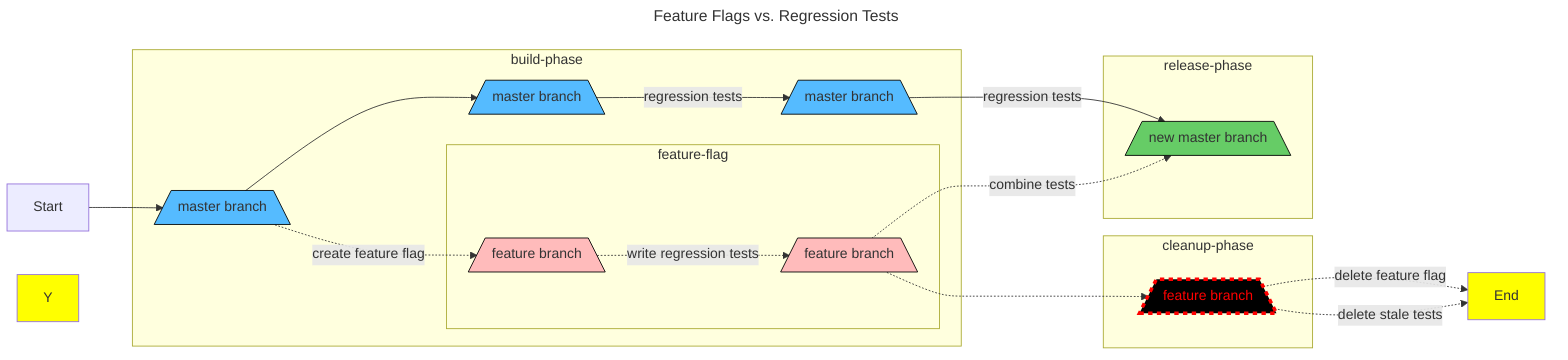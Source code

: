 ---
title: Feature Flags vs. Regression Tests
---

flowchart LR

%% Each phase is less than three lines of code to promote small batches.
%% Larger code blocks mean smaller batches are called for, excluding classes.

    X[Start]-->A[/master branch\]

    subgraph build-phase
    A[/master branch\]-->AB[/master branch\]

    %% Begin top line build phase
    AB[/master branch\]--regression tests-->B[/master branch\]

    %% Feature branch is forked from master
    A[/master branch\]-.create feature flag.->C[/feature branch\]

    %% Feature developement begins behind flag
    subgraph feature-flag
    C[/feature branch\]-.write regression tests .->D[/feature branch\]
    D[/feature branch\]
    end feature-flag
    end build-phase

    subgraph release-phase
    B[/master branch\]--regression tests-->E[/new master branch\]

    %% Work is integrated
    D[/feature branch\]-.combine tests .->E[/new master branch\]
    end release-phase

    %% Post-experiment cleanup phase
    subgraph cleanup-phase
    D[/feature branch\]-.->F[/feature branch\]
    F[/feature branch\]
    end cleanup-phase

    F[/feature branch\]-.delete feature flag.->Z[End]
    F[/feature branch\]-.delete stale tests.->Z[End]

    style Y fill:#ff0
    style Z fill:#ff0
    style E fill:#6C6,stroke:#000
    style F fill:#000,stroke:#f00,stroke-width:4px,color:#f00,stroke-dasharray: 5 5
    
    class A,AB,B masterClass;
    class C,D featureClass
    classDef masterClass fill:#5BF,stroke:#000
    classDef featureClass fill:#FBB,stroke:#000